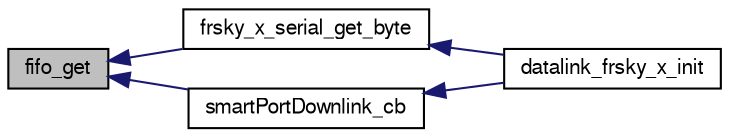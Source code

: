 digraph "fifo_get"
{
  edge [fontname="FreeSans",fontsize="10",labelfontname="FreeSans",labelfontsize="10"];
  node [fontname="FreeSans",fontsize="10",shape=record];
  rankdir="LR";
  Node1 [label="fifo_get",height=0.2,width=0.4,color="black", fillcolor="grey75", style="filled", fontcolor="black"];
  Node1 -> Node2 [dir="back",color="midnightblue",fontsize="10",style="solid",fontname="FreeSans"];
  Node2 [label="frsky_x_serial_get_byte",height=0.2,width=0.4,color="black", fillcolor="white", style="filled",URL="$frsky__x_8c.html#a47aa24415eb816c1452e63ec365f948f"];
  Node2 -> Node3 [dir="back",color="midnightblue",fontsize="10",style="solid",fontname="FreeSans"];
  Node3 [label="datalink_frsky_x_init",height=0.2,width=0.4,color="black", fillcolor="white", style="filled",URL="$frsky__x_8h.html#a02e506771b84a9f590d180ffc053b11a"];
  Node1 -> Node4 [dir="back",color="midnightblue",fontsize="10",style="solid",fontname="FreeSans"];
  Node4 [label="smartPortDownlink_cb",height=0.2,width=0.4,color="black", fillcolor="white", style="filled",URL="$frsky__x_8c.html#aba6296d6db330573e92d1f02a26e3d55"];
  Node4 -> Node3 [dir="back",color="midnightblue",fontsize="10",style="solid",fontname="FreeSans"];
}
